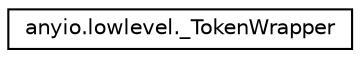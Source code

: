 digraph "Graphical Class Hierarchy"
{
 // LATEX_PDF_SIZE
  edge [fontname="Helvetica",fontsize="10",labelfontname="Helvetica",labelfontsize="10"];
  node [fontname="Helvetica",fontsize="10",shape=record];
  rankdir="LR";
  Node0 [label="anyio.lowlevel._TokenWrapper",height=0.2,width=0.4,color="black", fillcolor="white", style="filled",URL="$classanyio_1_1lowlevel_1_1__TokenWrapper.html",tooltip=" "];
}
